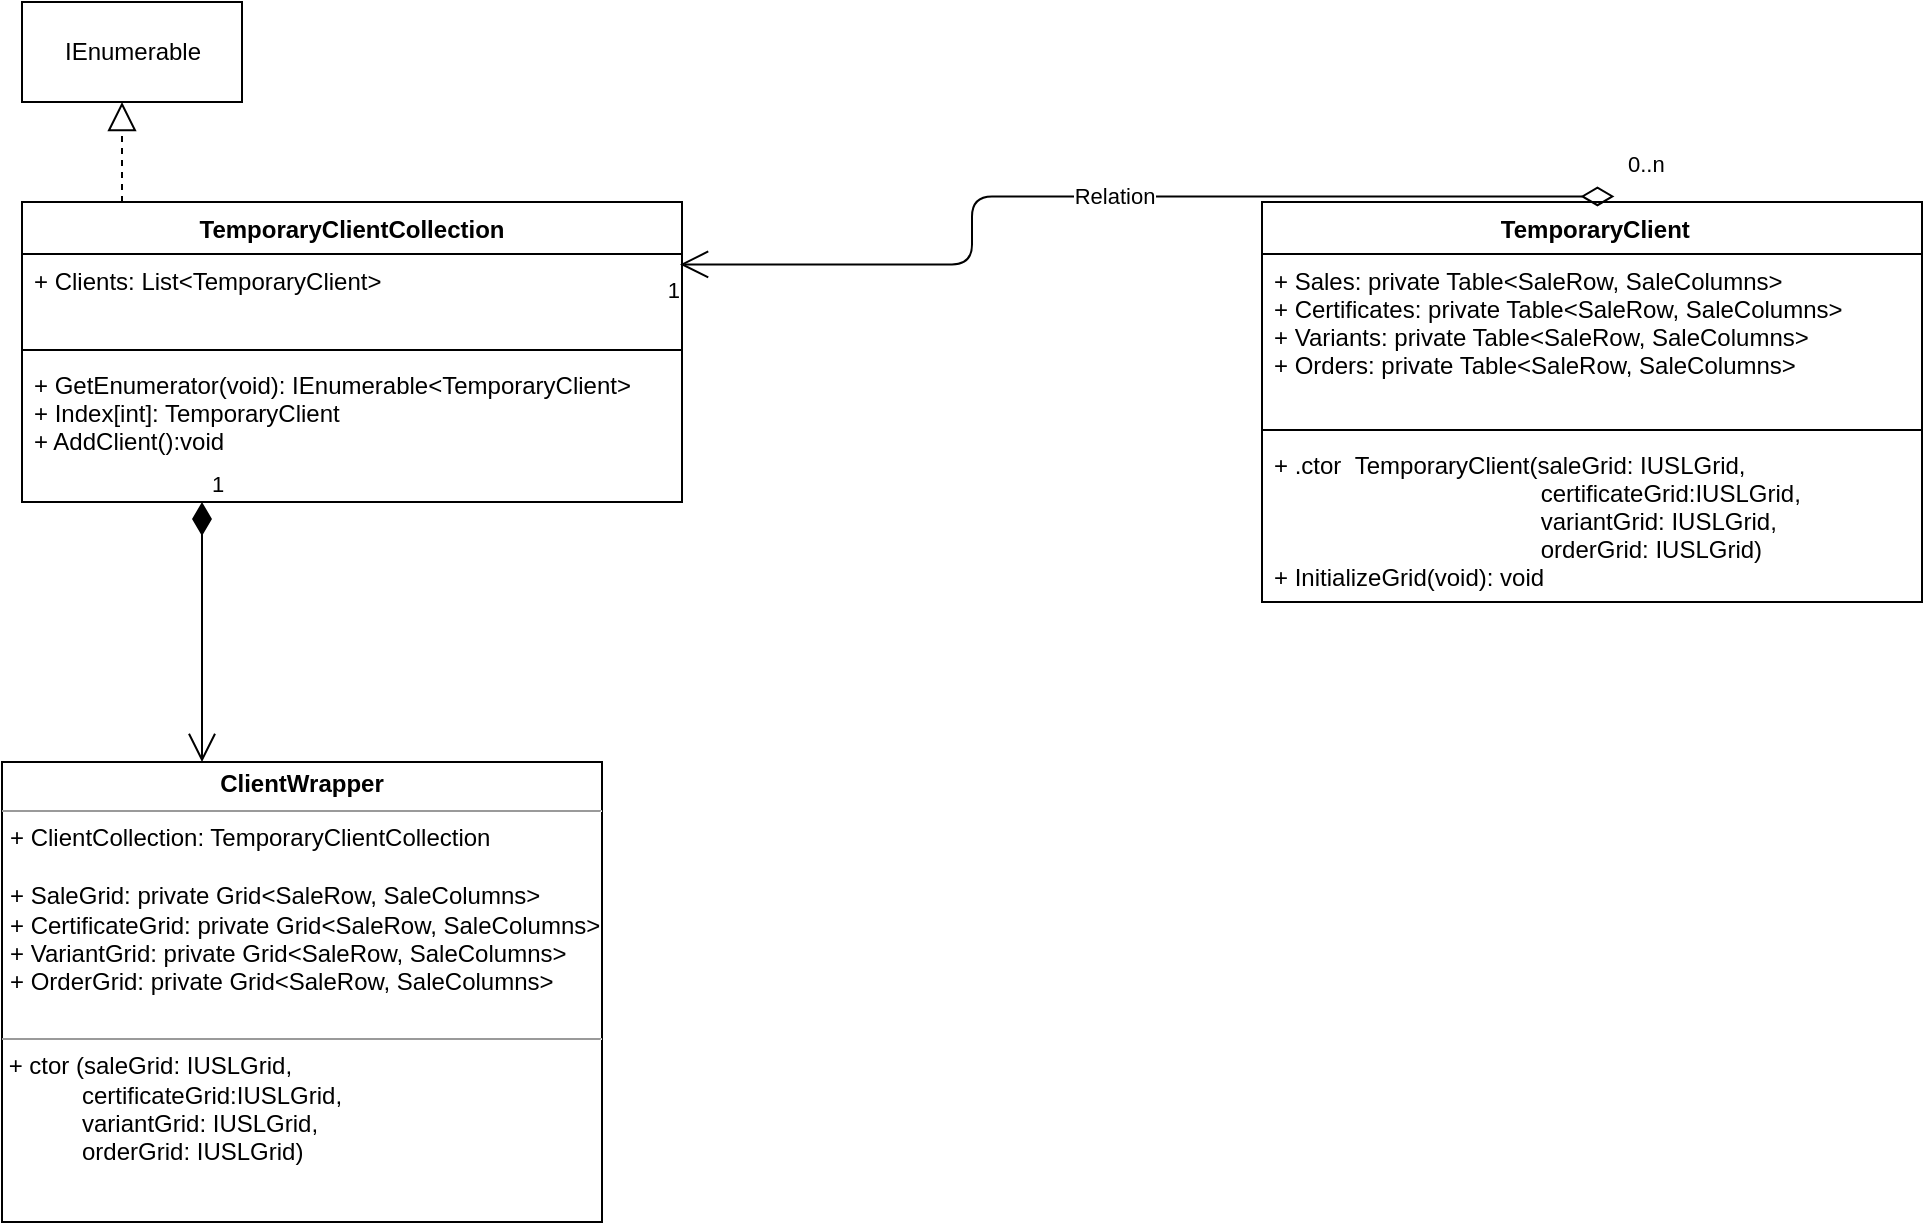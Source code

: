 <mxfile version="13.10.0" type="github">
  <diagram id="wdwtkCzy-DPb-IlNECj3" name="Page-1">
    <mxGraphModel dx="935" dy="465" grid="1" gridSize="10" guides="1" tooltips="1" connect="1" arrows="1" fold="1" page="1" pageScale="1" pageWidth="827" pageHeight="1169" math="0" shadow="0">
      <root>
        <mxCell id="0" />
        <mxCell id="1" parent="0" />
        <mxCell id="1EkrsKHmtf0fBH2DuxTE-1" value="TemporaryClientCollection" style="swimlane;fontStyle=1;align=center;verticalAlign=top;childLayout=stackLayout;horizontal=1;startSize=26;horizontalStack=0;resizeParent=1;resizeParentMax=0;resizeLast=0;collapsible=1;marginBottom=0;" parent="1" vertex="1">
          <mxGeometry x="40" y="120" width="330" height="150" as="geometry">
            <mxRectangle x="40" y="120" width="180" height="26" as="alternateBounds" />
          </mxGeometry>
        </mxCell>
        <mxCell id="1EkrsKHmtf0fBH2DuxTE-2" value="+ Clients: List&lt;TemporaryClient&gt;&#xa;" style="text;strokeColor=none;fillColor=none;align=left;verticalAlign=top;spacingLeft=4;spacingRight=4;overflow=hidden;rotatable=0;points=[[0,0.5],[1,0.5]];portConstraint=eastwest;" parent="1EkrsKHmtf0fBH2DuxTE-1" vertex="1">
          <mxGeometry y="26" width="330" height="44" as="geometry" />
        </mxCell>
        <mxCell id="1EkrsKHmtf0fBH2DuxTE-3" value="" style="line;strokeWidth=1;fillColor=none;align=left;verticalAlign=middle;spacingTop=-1;spacingLeft=3;spacingRight=3;rotatable=0;labelPosition=right;points=[];portConstraint=eastwest;" parent="1EkrsKHmtf0fBH2DuxTE-1" vertex="1">
          <mxGeometry y="70" width="330" height="8" as="geometry" />
        </mxCell>
        <mxCell id="1EkrsKHmtf0fBH2DuxTE-4" value="+ GetEnumerator(void): IEnumerable&lt;TemporaryClient&gt;&#xa;+ Index[int]: TemporaryClient&#xa;+ AddClient():void" style="text;strokeColor=none;fillColor=none;align=left;verticalAlign=top;spacingLeft=4;spacingRight=4;overflow=hidden;rotatable=0;points=[[0,0.5],[1,0.5]];portConstraint=eastwest;" parent="1EkrsKHmtf0fBH2DuxTE-1" vertex="1">
          <mxGeometry y="78" width="330" height="72" as="geometry" />
        </mxCell>
        <mxCell id="3iHMWrV__uHksFyRw2cj-23" value="1" style="endArrow=open;html=1;endSize=12;startArrow=diamondThin;startSize=14;startFill=1;edgeStyle=orthogonalEdgeStyle;align=left;verticalAlign=bottom;" edge="1" parent="1EkrsKHmtf0fBH2DuxTE-1">
          <mxGeometry x="-1" y="3" relative="1" as="geometry">
            <mxPoint x="90" y="150.0" as="sourcePoint" />
            <mxPoint x="90" y="280" as="targetPoint" />
            <Array as="points">
              <mxPoint x="90" y="170" />
              <mxPoint x="90" y="170" />
            </Array>
          </mxGeometry>
        </mxCell>
        <mxCell id="1EkrsKHmtf0fBH2DuxTE-5" value="IEnumerable" style="html=1;" parent="1" vertex="1">
          <mxGeometry x="40" y="20" width="110" height="50" as="geometry" />
        </mxCell>
        <mxCell id="1EkrsKHmtf0fBH2DuxTE-7" value="" style="endArrow=block;dashed=1;endFill=0;endSize=12;html=1;rounded=1;" parent="1" edge="1">
          <mxGeometry width="160" relative="1" as="geometry">
            <mxPoint x="90" y="120" as="sourcePoint" />
            <mxPoint x="90" y="70" as="targetPoint" />
          </mxGeometry>
        </mxCell>
        <mxCell id="3iHMWrV__uHksFyRw2cj-1" value=" TemporaryClient" style="swimlane;fontStyle=1;align=center;verticalAlign=top;childLayout=stackLayout;horizontal=1;startSize=26;horizontalStack=0;resizeParent=1;resizeParentMax=0;resizeLast=0;collapsible=1;marginBottom=0;" vertex="1" parent="1">
          <mxGeometry x="660" y="120" width="330" height="200" as="geometry" />
        </mxCell>
        <mxCell id="3iHMWrV__uHksFyRw2cj-2" value="+ Sales: private Table&lt;SaleRow, SaleColumns&gt;&#xa;+ Certificates: private Table&lt;SaleRow, SaleColumns&gt;&#xa;+ Variants: private Table&lt;SaleRow, SaleColumns&gt;&#xa;+ Orders: private Table&lt;SaleRow, SaleColumns&gt;&#xa;&#xa;" style="text;strokeColor=none;fillColor=none;align=left;verticalAlign=top;spacingLeft=4;spacingRight=4;overflow=hidden;rotatable=0;points=[[0,0.5],[1,0.5]];portConstraint=eastwest;" vertex="1" parent="3iHMWrV__uHksFyRw2cj-1">
          <mxGeometry y="26" width="330" height="84" as="geometry" />
        </mxCell>
        <mxCell id="3iHMWrV__uHksFyRw2cj-3" value="" style="line;strokeWidth=1;fillColor=none;align=left;verticalAlign=middle;spacingTop=-1;spacingLeft=3;spacingRight=3;rotatable=0;labelPosition=right;points=[];portConstraint=eastwest;" vertex="1" parent="3iHMWrV__uHksFyRw2cj-1">
          <mxGeometry y="110" width="330" height="8" as="geometry" />
        </mxCell>
        <mxCell id="3iHMWrV__uHksFyRw2cj-4" value="+ .ctor  TemporaryClient(saleGrid: IUSLGrid,  &#xa;                                        certificateGrid:IUSLGrid,&#xa;                                        variantGrid: IUSLGrid,&#xa;                                        orderGrid: IUSLGrid)&#xa;+ InitializeGrid(void): void" style="text;strokeColor=none;fillColor=none;align=left;verticalAlign=top;spacingLeft=4;spacingRight=4;overflow=hidden;rotatable=0;points=[[0,0.5],[1,0.5]];portConstraint=eastwest;" vertex="1" parent="3iHMWrV__uHksFyRw2cj-1">
          <mxGeometry y="118" width="330" height="82" as="geometry" />
        </mxCell>
        <mxCell id="3iHMWrV__uHksFyRw2cj-14" value="Relation" style="endArrow=open;html=1;endSize=12;startArrow=diamondThin;startSize=14;startFill=0;edgeStyle=orthogonalEdgeStyle;exitX=0.534;exitY=-0.014;exitDx=0;exitDy=0;exitPerimeter=0;entryX=0.997;entryY=0.119;entryDx=0;entryDy=0;entryPerimeter=0;" edge="1" parent="1" source="3iHMWrV__uHksFyRw2cj-1" target="1EkrsKHmtf0fBH2DuxTE-2">
          <mxGeometry relative="1" as="geometry">
            <mxPoint x="540" y="180" as="sourcePoint" />
            <mxPoint x="700" y="180" as="targetPoint" />
          </mxGeometry>
        </mxCell>
        <mxCell id="3iHMWrV__uHksFyRw2cj-15" value="0..n" style="edgeLabel;resizable=0;html=1;align=left;verticalAlign=top;" connectable="0" vertex="1" parent="3iHMWrV__uHksFyRw2cj-14">
          <mxGeometry x="-1" relative="1" as="geometry">
            <mxPoint x="5.14" y="-28.8" as="offset" />
          </mxGeometry>
        </mxCell>
        <mxCell id="3iHMWrV__uHksFyRw2cj-16" value="1" style="edgeLabel;resizable=0;html=1;align=right;verticalAlign=top;" connectable="0" vertex="1" parent="3iHMWrV__uHksFyRw2cj-14">
          <mxGeometry x="1" relative="1" as="geometry" />
        </mxCell>
        <mxCell id="3iHMWrV__uHksFyRw2cj-21" value="&lt;p style=&quot;margin: 0px ; margin-top: 4px ; text-align: center&quot;&gt;&lt;b&gt;ClientWrapper&lt;/b&gt;&lt;/p&gt;&lt;hr size=&quot;1&quot;&gt;&lt;p style=&quot;margin: 0px ; margin-left: 4px&quot;&gt;+ ClientCollection: TemporaryClientCollection&lt;/p&gt;&lt;p style=&quot;margin: 0px ; margin-left: 4px&quot;&gt;&lt;br&gt;&lt;/p&gt;&lt;p style=&quot;margin: 0px ; margin-left: 4px&quot;&gt;+ SaleGrid: private&amp;nbsp;Grid&amp;lt;SaleRow, SaleColumns&amp;gt;&lt;br&gt;&lt;/p&gt;&lt;p style=&quot;margin: 0px ; margin-left: 4px&quot;&gt;+ CertificateGrid: private&amp;nbsp;Grid&amp;lt;SaleRow, SaleColumns&amp;gt;&lt;br&gt;&lt;/p&gt;&lt;p style=&quot;margin: 0px ; margin-left: 4px&quot;&gt;+ VariantGrid: private&amp;nbsp;Grid&amp;lt;SaleRow, SaleColumns&amp;gt;&lt;br&gt;&lt;/p&gt;&lt;p style=&quot;margin: 0px ; margin-left: 4px&quot;&gt;+ OrderGrid: private&amp;nbsp;Grid&amp;lt;SaleRow, SaleColumns&amp;gt;&lt;br&gt;&lt;/p&gt;&lt;br&gt;&lt;hr size=&quot;1&quot;&gt;&lt;p style=&quot;margin: 0px ; margin-left: 4px&quot;&gt;&lt;/p&gt;&amp;nbsp;+ ctor (saleGrid: IUSLGrid,&amp;nbsp;&amp;nbsp;&lt;br style=&quot;padding: 0px ; margin: 0px&quot;&gt;&amp;nbsp; &amp;nbsp; &amp;nbsp; &amp;nbsp; &amp;nbsp; &amp;nbsp; certificateGrid:IUSLGrid,&lt;br style=&quot;padding: 0px ; margin: 0px&quot;&gt;&amp;nbsp; &amp;nbsp; &amp;nbsp; &amp;nbsp; &amp;nbsp; &amp;nbsp; variantGrid: IUSLGrid,&lt;br style=&quot;padding: 0px ; margin: 0px&quot;&gt;&amp;nbsp; &amp;nbsp; &amp;nbsp; &amp;nbsp; &amp;nbsp; &amp;nbsp; orderGrid: IUSLGrid)" style="verticalAlign=top;align=left;overflow=fill;fontSize=12;fontFamily=Helvetica;html=1;" vertex="1" parent="1">
          <mxGeometry x="30" y="400" width="300" height="230" as="geometry" />
        </mxCell>
      </root>
    </mxGraphModel>
  </diagram>
</mxfile>
